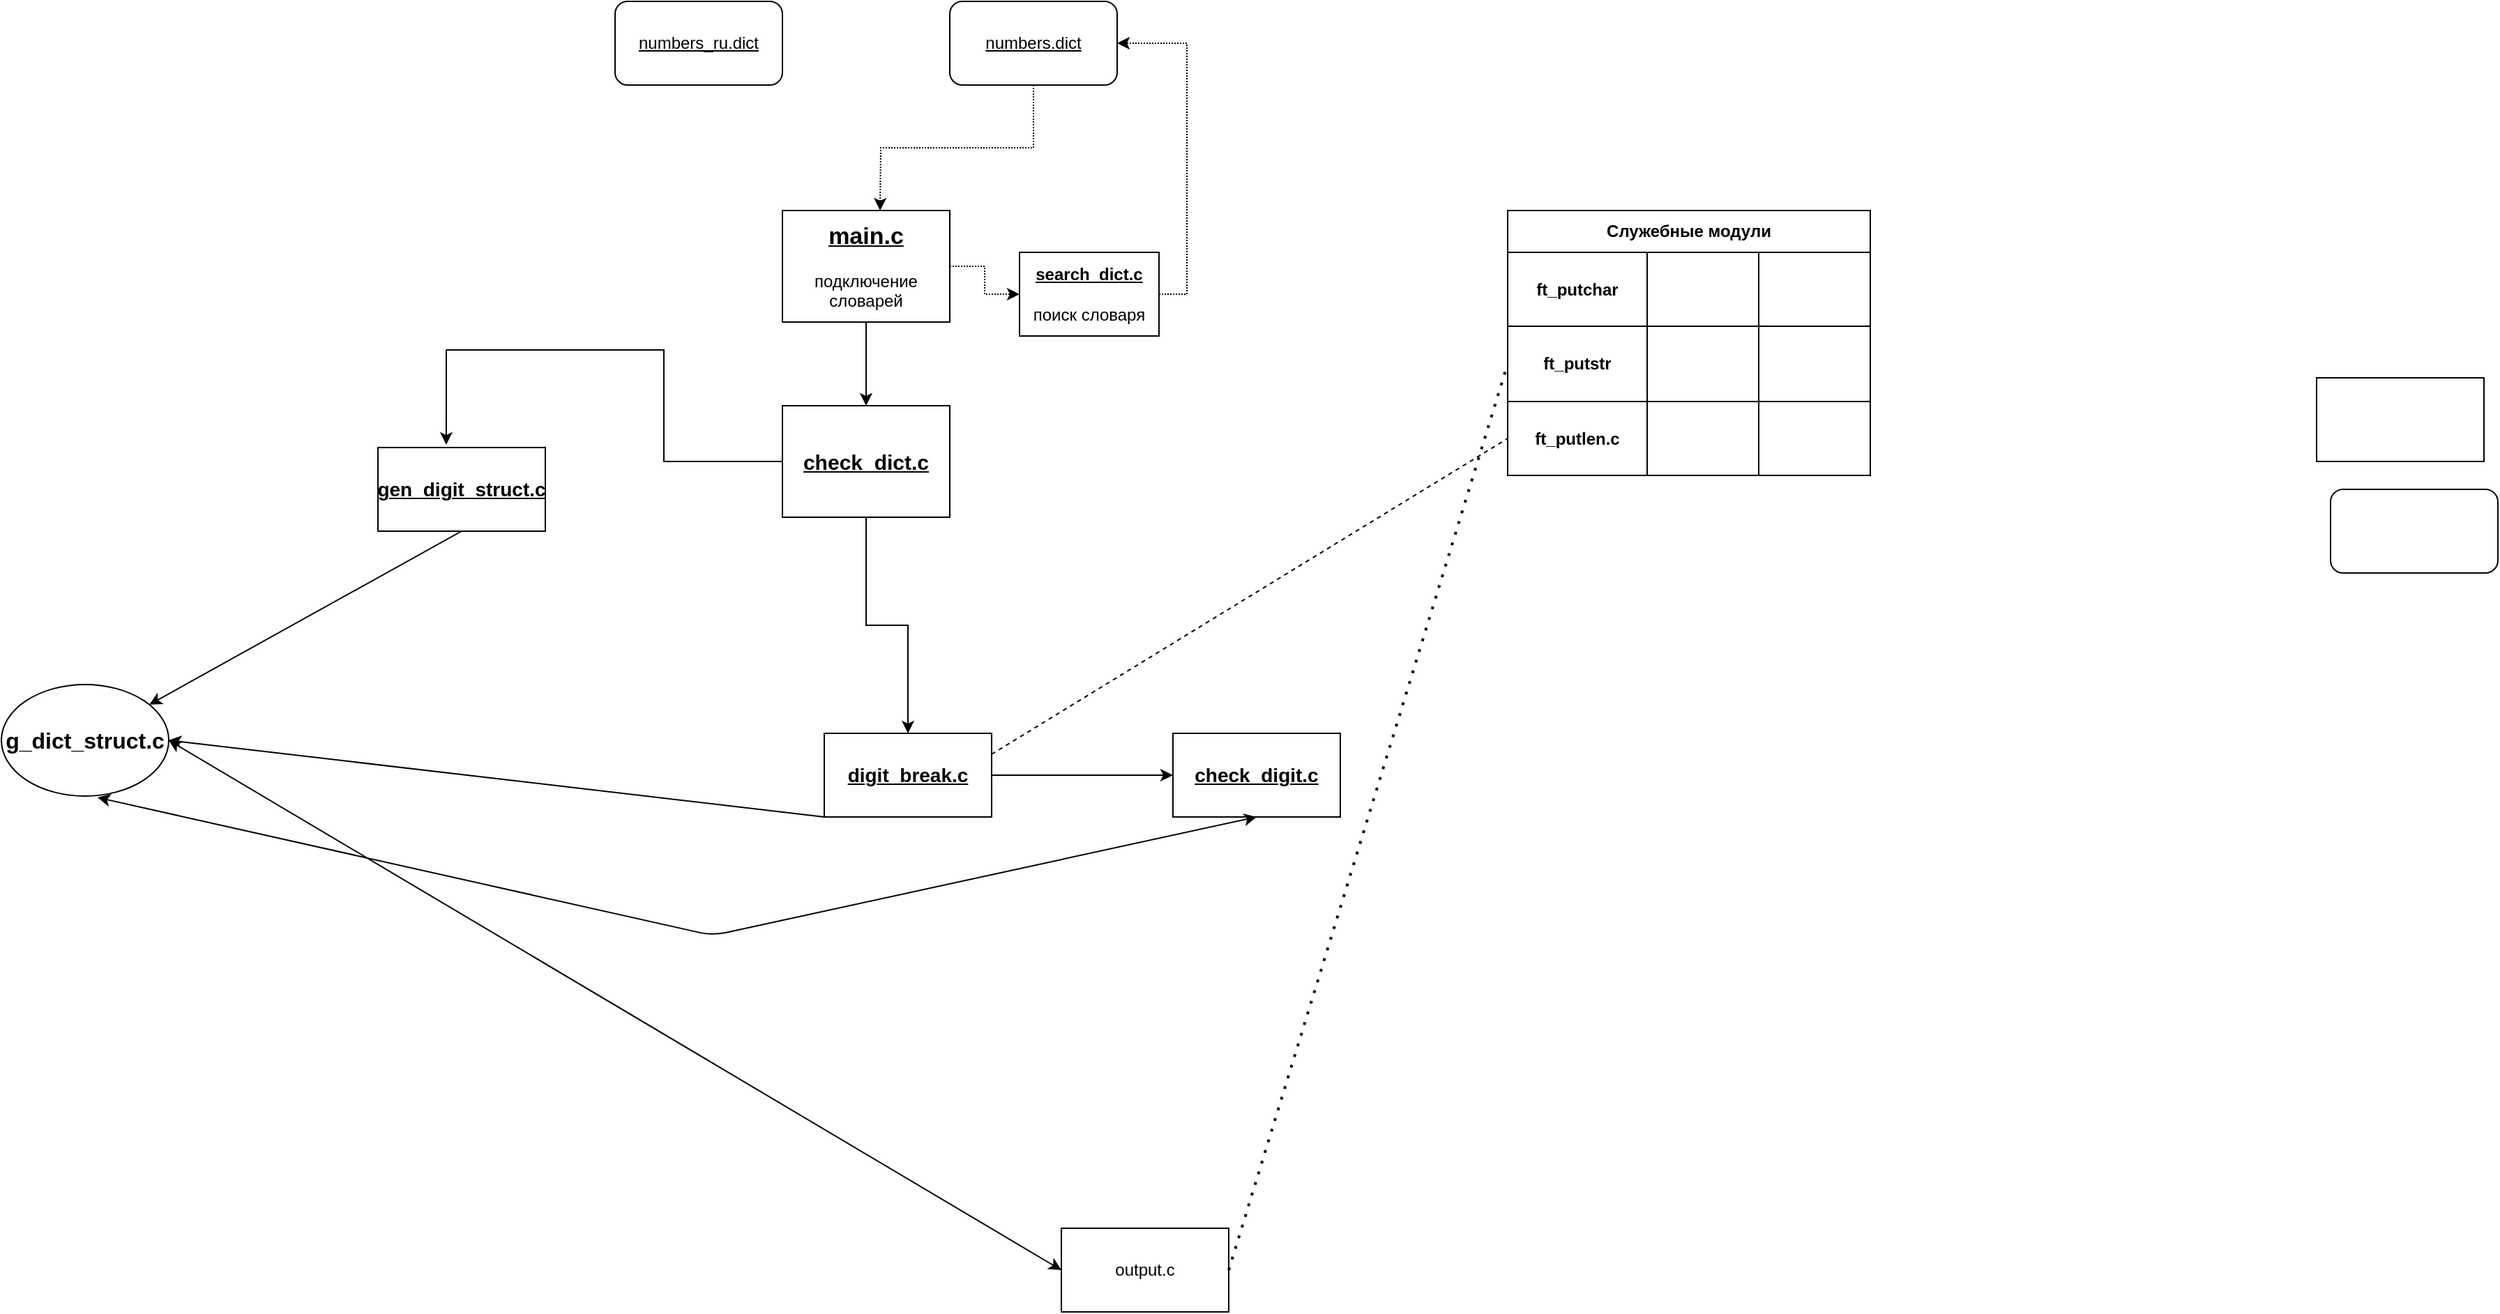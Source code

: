 <mxfile version="13.6.6" type="github">
  <diagram name="Page-1" id="efa7a0a1-bf9b-a30e-e6df-94a7791c09e9">
    <mxGraphModel dx="2892" dy="1067" grid="1" gridSize="10" guides="1" tooltips="1" connect="1" arrows="1" fold="1" page="1" pageScale="1" pageWidth="826" pageHeight="1169" background="#ffffff" math="0" shadow="0">
      <root>
        <mxCell id="0" />
        <mxCell id="1" parent="0" />
        <mxCell id="m28Sy5Jbz2A3yalMhefJ-157" style="edgeStyle=orthogonalEdgeStyle;rounded=0;orthogonalLoop=1;jettySize=auto;html=1;exitX=1;exitY=0.5;exitDx=0;exitDy=0;entryX=0;entryY=0.5;entryDx=0;entryDy=0;dashed=1;dashPattern=1 1;" parent="1" source="m28Sy5Jbz2A3yalMhefJ-114" target="m28Sy5Jbz2A3yalMhefJ-153" edge="1">
          <mxGeometry relative="1" as="geometry" />
        </mxCell>
        <mxCell id="m28Sy5Jbz2A3yalMhefJ-114" value="&lt;font&gt;&lt;b style=&quot;font-size: 17px&quot;&gt;&lt;u&gt;main.c&lt;br&gt;&lt;/u&gt;&lt;/b&gt;&lt;br&gt;&lt;font style=&quot;font-size: 12px&quot;&gt;подключение словарей&lt;/font&gt;&lt;br&gt;&lt;/font&gt;" style="rounded=0;whiteSpace=wrap;html=1;" parent="1" vertex="1">
          <mxGeometry x="360" y="180" width="120" height="80" as="geometry" />
        </mxCell>
        <mxCell id="m28Sy5Jbz2A3yalMhefJ-156" style="edgeStyle=orthogonalEdgeStyle;rounded=0;orthogonalLoop=1;jettySize=auto;html=1;exitX=0.5;exitY=1;exitDx=0;exitDy=0;dashed=1;dashPattern=1 1;" parent="1" source="m28Sy5Jbz2A3yalMhefJ-121" edge="1">
          <mxGeometry relative="1" as="geometry">
            <mxPoint x="430" y="180" as="targetPoint" />
          </mxGeometry>
        </mxCell>
        <mxCell id="m28Sy5Jbz2A3yalMhefJ-121" value="&lt;u&gt;numbers.dict&lt;/u&gt;" style="rounded=1;whiteSpace=wrap;html=1;" parent="1" vertex="1">
          <mxGeometry x="480" y="30" width="120" height="60" as="geometry" />
        </mxCell>
        <mxCell id="m28Sy5Jbz2A3yalMhefJ-138" value="Служебные модули" style="shape=table;html=1;whiteSpace=wrap;startSize=30;container=1;collapsible=0;childLayout=tableLayout;fontStyle=1;align=center;" parent="1" vertex="1">
          <mxGeometry x="880" y="180" width="260" height="190" as="geometry" />
        </mxCell>
        <mxCell id="m28Sy5Jbz2A3yalMhefJ-139" value="" style="shape=partialRectangle;html=1;whiteSpace=wrap;collapsible=0;dropTarget=0;pointerEvents=0;fillColor=none;top=0;left=0;bottom=0;right=0;points=[[0,0.5],[1,0.5]];portConstraint=eastwest;" parent="m28Sy5Jbz2A3yalMhefJ-138" vertex="1">
          <mxGeometry y="30" width="260" height="53" as="geometry" />
        </mxCell>
        <mxCell id="m28Sy5Jbz2A3yalMhefJ-140" value="&lt;b&gt;ft_putchar&lt;/b&gt;" style="shape=partialRectangle;html=1;whiteSpace=wrap;connectable=0;fillColor=none;top=0;left=0;bottom=0;right=0;overflow=hidden;" parent="m28Sy5Jbz2A3yalMhefJ-139" vertex="1">
          <mxGeometry width="100" height="53" as="geometry" />
        </mxCell>
        <mxCell id="m28Sy5Jbz2A3yalMhefJ-141" value="" style="shape=partialRectangle;html=1;whiteSpace=wrap;connectable=0;fillColor=none;top=0;left=0;bottom=0;right=0;overflow=hidden;" parent="m28Sy5Jbz2A3yalMhefJ-139" vertex="1">
          <mxGeometry x="100" width="80" height="53" as="geometry" />
        </mxCell>
        <mxCell id="m28Sy5Jbz2A3yalMhefJ-142" value="" style="shape=partialRectangle;html=1;whiteSpace=wrap;connectable=0;fillColor=none;top=0;left=0;bottom=0;right=0;overflow=hidden;" parent="m28Sy5Jbz2A3yalMhefJ-139" vertex="1">
          <mxGeometry x="180" width="80" height="53" as="geometry" />
        </mxCell>
        <mxCell id="m28Sy5Jbz2A3yalMhefJ-143" value="" style="shape=partialRectangle;html=1;whiteSpace=wrap;collapsible=0;dropTarget=0;pointerEvents=0;fillColor=none;top=0;left=0;bottom=0;right=0;points=[[0,0.5],[1,0.5]];portConstraint=eastwest;" parent="m28Sy5Jbz2A3yalMhefJ-138" vertex="1">
          <mxGeometry y="83" width="260" height="54" as="geometry" />
        </mxCell>
        <mxCell id="m28Sy5Jbz2A3yalMhefJ-144" value="&lt;b&gt;ft_putstr&lt;/b&gt;" style="shape=partialRectangle;html=1;whiteSpace=wrap;connectable=0;fillColor=none;top=0;left=0;bottom=0;right=0;overflow=hidden;" parent="m28Sy5Jbz2A3yalMhefJ-143" vertex="1">
          <mxGeometry width="100" height="54" as="geometry" />
        </mxCell>
        <mxCell id="m28Sy5Jbz2A3yalMhefJ-145" value="" style="shape=partialRectangle;html=1;whiteSpace=wrap;connectable=0;fillColor=none;top=0;left=0;bottom=0;right=0;overflow=hidden;" parent="m28Sy5Jbz2A3yalMhefJ-143" vertex="1">
          <mxGeometry x="100" width="80" height="54" as="geometry" />
        </mxCell>
        <mxCell id="m28Sy5Jbz2A3yalMhefJ-146" value="" style="shape=partialRectangle;html=1;whiteSpace=wrap;connectable=0;fillColor=none;top=0;left=0;bottom=0;right=0;overflow=hidden;" parent="m28Sy5Jbz2A3yalMhefJ-143" vertex="1">
          <mxGeometry x="180" width="80" height="54" as="geometry" />
        </mxCell>
        <mxCell id="m28Sy5Jbz2A3yalMhefJ-147" value="" style="shape=partialRectangle;html=1;whiteSpace=wrap;collapsible=0;dropTarget=0;pointerEvents=0;fillColor=none;top=0;left=0;bottom=0;right=0;points=[[0,0.5],[1,0.5]];portConstraint=eastwest;" parent="m28Sy5Jbz2A3yalMhefJ-138" vertex="1">
          <mxGeometry y="137" width="260" height="53" as="geometry" />
        </mxCell>
        <mxCell id="m28Sy5Jbz2A3yalMhefJ-148" value="&lt;b&gt;ft_putlen.c&lt;/b&gt;" style="shape=partialRectangle;html=1;whiteSpace=wrap;connectable=0;fillColor=none;top=0;left=0;bottom=0;right=0;overflow=hidden;" parent="m28Sy5Jbz2A3yalMhefJ-147" vertex="1">
          <mxGeometry width="100" height="53" as="geometry" />
        </mxCell>
        <mxCell id="m28Sy5Jbz2A3yalMhefJ-149" value="" style="shape=partialRectangle;html=1;whiteSpace=wrap;connectable=0;fillColor=none;top=0;left=0;bottom=0;right=0;overflow=hidden;" parent="m28Sy5Jbz2A3yalMhefJ-147" vertex="1">
          <mxGeometry x="100" width="80" height="53" as="geometry" />
        </mxCell>
        <mxCell id="m28Sy5Jbz2A3yalMhefJ-150" value="" style="shape=partialRectangle;html=1;whiteSpace=wrap;connectable=0;fillColor=none;top=0;left=0;bottom=0;right=0;overflow=hidden;" parent="m28Sy5Jbz2A3yalMhefJ-147" vertex="1">
          <mxGeometry x="180" width="80" height="53" as="geometry" />
        </mxCell>
        <mxCell id="m28Sy5Jbz2A3yalMhefJ-151" value="" style="endArrow=classic;html=1;exitX=0.5;exitY=1;exitDx=0;exitDy=0;entryX=0.5;entryY=0;entryDx=0;entryDy=0;" parent="1" source="m28Sy5Jbz2A3yalMhefJ-114" target="m28Sy5Jbz2A3yalMhefJ-152" edge="1">
          <mxGeometry width="50" height="50" relative="1" as="geometry">
            <mxPoint x="930" y="520" as="sourcePoint" />
            <mxPoint x="320" y="320" as="targetPoint" />
          </mxGeometry>
        </mxCell>
        <mxCell id="xVQLuETOOPHaf0KC1oCQ-1" style="edgeStyle=orthogonalEdgeStyle;rounded=0;orthogonalLoop=1;jettySize=auto;html=1;entryX=0.408;entryY=-0.033;entryDx=0;entryDy=0;entryPerimeter=0;exitX=0;exitY=0.5;exitDx=0;exitDy=0;" edge="1" parent="1" source="m28Sy5Jbz2A3yalMhefJ-152" target="xVQLuETOOPHaf0KC1oCQ-10">
          <mxGeometry relative="1" as="geometry">
            <mxPoint x="240" y="560" as="targetPoint" />
            <mxPoint x="350" y="350" as="sourcePoint" />
            <Array as="points">
              <mxPoint x="275" y="360" />
              <mxPoint x="275" y="280" />
              <mxPoint x="119" y="280" />
            </Array>
          </mxGeometry>
        </mxCell>
        <mxCell id="xVQLuETOOPHaf0KC1oCQ-12" style="edgeStyle=orthogonalEdgeStyle;rounded=0;orthogonalLoop=1;jettySize=auto;html=1;exitX=0.5;exitY=1;exitDx=0;exitDy=0;entryX=0.5;entryY=0;entryDx=0;entryDy=0;" edge="1" parent="1" source="m28Sy5Jbz2A3yalMhefJ-152" target="xVQLuETOOPHaf0KC1oCQ-2">
          <mxGeometry relative="1" as="geometry" />
        </mxCell>
        <mxCell id="m28Sy5Jbz2A3yalMhefJ-152" value="&lt;u&gt;&lt;b&gt;&lt;font style=&quot;font-size: 15px&quot;&gt;check_dict.c&lt;/font&gt;&lt;/b&gt;&lt;/u&gt;" style="rounded=0;whiteSpace=wrap;html=1;" parent="1" vertex="1">
          <mxGeometry x="360" y="320" width="120" height="80" as="geometry" />
        </mxCell>
        <mxCell id="m28Sy5Jbz2A3yalMhefJ-158" style="edgeStyle=orthogonalEdgeStyle;rounded=0;orthogonalLoop=1;jettySize=auto;html=1;exitX=1;exitY=0.5;exitDx=0;exitDy=0;entryX=1;entryY=0.5;entryDx=0;entryDy=0;dashed=1;dashPattern=1 1;" parent="1" source="m28Sy5Jbz2A3yalMhefJ-153" target="m28Sy5Jbz2A3yalMhefJ-121" edge="1">
          <mxGeometry relative="1" as="geometry" />
        </mxCell>
        <mxCell id="m28Sy5Jbz2A3yalMhefJ-153" value="&lt;u style=&quot;font-weight: bold&quot;&gt;search_dict.c&lt;/u&gt;&lt;br&gt;&lt;br&gt;поиск словаря" style="rounded=0;whiteSpace=wrap;html=1;" parent="1" vertex="1">
          <mxGeometry x="530" y="210" width="100" height="60" as="geometry" />
        </mxCell>
        <mxCell id="m28Sy5Jbz2A3yalMhefJ-159" value="" style="rounded=1;whiteSpace=wrap;html=1;" parent="1" vertex="1">
          <mxGeometry x="1470" y="380" width="120" height="60" as="geometry" />
        </mxCell>
        <mxCell id="m28Sy5Jbz2A3yalMhefJ-160" value="&lt;u&gt;numbers_ru.dict&lt;/u&gt;" style="rounded=1;whiteSpace=wrap;html=1;" parent="1" vertex="1">
          <mxGeometry x="240" y="30" width="120" height="60" as="geometry" />
        </mxCell>
        <mxCell id="xVQLuETOOPHaf0KC1oCQ-24" style="edgeStyle=orthogonalEdgeStyle;rounded=0;orthogonalLoop=1;jettySize=auto;html=1;exitX=1;exitY=0.5;exitDx=0;exitDy=0;entryX=0;entryY=0.5;entryDx=0;entryDy=0;" edge="1" parent="1" source="xVQLuETOOPHaf0KC1oCQ-2" target="xVQLuETOOPHaf0KC1oCQ-4">
          <mxGeometry relative="1" as="geometry" />
        </mxCell>
        <mxCell id="xVQLuETOOPHaf0KC1oCQ-2" value="&lt;b&gt;&lt;u&gt;&lt;font style=&quot;font-size: 14px&quot;&gt;digit_break.c&lt;/font&gt;&lt;/u&gt;&lt;/b&gt;" style="rounded=0;whiteSpace=wrap;html=1;" vertex="1" parent="1">
          <mxGeometry x="390" y="555" width="120" height="60" as="geometry" />
        </mxCell>
        <mxCell id="xVQLuETOOPHaf0KC1oCQ-4" value="&lt;b&gt;&lt;u&gt;&lt;font style=&quot;font-size: 14px&quot;&gt;check_digit.c&lt;/font&gt;&lt;/u&gt;&lt;/b&gt;" style="rounded=0;whiteSpace=wrap;html=1;" vertex="1" parent="1">
          <mxGeometry x="640" y="555" width="120" height="60" as="geometry" />
        </mxCell>
        <mxCell id="xVQLuETOOPHaf0KC1oCQ-8" value="output.c" style="rounded=0;whiteSpace=wrap;html=1;" vertex="1" parent="1">
          <mxGeometry x="560" y="910" width="120" height="60" as="geometry" />
        </mxCell>
        <mxCell id="xVQLuETOOPHaf0KC1oCQ-9" value="" style="rounded=0;whiteSpace=wrap;html=1;" vertex="1" parent="1">
          <mxGeometry x="1460" y="300" width="120" height="60" as="geometry" />
        </mxCell>
        <mxCell id="xVQLuETOOPHaf0KC1oCQ-10" value="&lt;b&gt;&lt;u&gt;&lt;font style=&quot;font-size: 14px&quot;&gt;gen_digit_struct.c&lt;/font&gt;&lt;/u&gt;&lt;/b&gt;" style="rounded=0;whiteSpace=wrap;html=1;" vertex="1" parent="1">
          <mxGeometry x="70" y="350" width="120" height="60" as="geometry" />
        </mxCell>
        <mxCell id="xVQLuETOOPHaf0KC1oCQ-14" value="" style="endArrow=none;dashed=1;html=1;dashPattern=1 3;strokeWidth=2;exitX=1;exitY=0.5;exitDx=0;exitDy=0;entryX=0;entryY=0.5;entryDx=0;entryDy=0;" edge="1" parent="1" source="xVQLuETOOPHaf0KC1oCQ-8" target="m28Sy5Jbz2A3yalMhefJ-143">
          <mxGeometry width="50" height="50" relative="1" as="geometry">
            <mxPoint x="800" y="490" as="sourcePoint" />
            <mxPoint x="850" y="440" as="targetPoint" />
          </mxGeometry>
        </mxCell>
        <mxCell id="xVQLuETOOPHaf0KC1oCQ-15" value="" style="endArrow=none;dashed=1;html=1;entryX=0;entryY=0.5;entryDx=0;entryDy=0;exitX=1;exitY=0.25;exitDx=0;exitDy=0;" edge="1" parent="1" source="xVQLuETOOPHaf0KC1oCQ-2" target="m28Sy5Jbz2A3yalMhefJ-147">
          <mxGeometry width="50" height="50" relative="1" as="geometry">
            <mxPoint x="800" y="490" as="sourcePoint" />
            <mxPoint x="850" y="440" as="targetPoint" />
          </mxGeometry>
        </mxCell>
        <mxCell id="xVQLuETOOPHaf0KC1oCQ-17" value="" style="endArrow=classic;html=1;exitX=0.5;exitY=1;exitDx=0;exitDy=0;" edge="1" parent="1" source="xVQLuETOOPHaf0KC1oCQ-10" target="xVQLuETOOPHaf0KC1oCQ-18">
          <mxGeometry width="50" height="50" relative="1" as="geometry">
            <mxPoint x="800" y="490" as="sourcePoint" />
            <mxPoint x="130" y="520" as="targetPoint" />
          </mxGeometry>
        </mxCell>
        <mxCell id="xVQLuETOOPHaf0KC1oCQ-18" value="&lt;b&gt;&lt;font style=&quot;font-size: 16px&quot;&gt;g_dict_struct.c&lt;/font&gt;&lt;/b&gt;" style="ellipse;whiteSpace=wrap;html=1;" vertex="1" parent="1">
          <mxGeometry x="-200" y="520" width="120" height="80" as="geometry" />
        </mxCell>
        <mxCell id="xVQLuETOOPHaf0KC1oCQ-20" value="" style="endArrow=classic;startArrow=classic;html=1;exitX=1;exitY=0.5;exitDx=0;exitDy=0;entryX=0;entryY=0.5;entryDx=0;entryDy=0;" edge="1" parent="1" source="xVQLuETOOPHaf0KC1oCQ-18" target="xVQLuETOOPHaf0KC1oCQ-8">
          <mxGeometry width="50" height="50" relative="1" as="geometry">
            <mxPoint x="-140" y="610" as="sourcePoint" />
            <mxPoint x="380" y="690" as="targetPoint" />
          </mxGeometry>
        </mxCell>
        <mxCell id="xVQLuETOOPHaf0KC1oCQ-22" value="" style="endArrow=classic;html=1;exitX=0;exitY=1;exitDx=0;exitDy=0;" edge="1" parent="1" source="xVQLuETOOPHaf0KC1oCQ-2">
          <mxGeometry width="50" height="50" relative="1" as="geometry">
            <mxPoint x="-130" y="610" as="sourcePoint" />
            <mxPoint x="-80" y="560" as="targetPoint" />
          </mxGeometry>
        </mxCell>
        <mxCell id="xVQLuETOOPHaf0KC1oCQ-23" style="edgeStyle=orthogonalEdgeStyle;rounded=0;orthogonalLoop=1;jettySize=auto;html=1;exitX=0.5;exitY=1;exitDx=0;exitDy=0;" edge="1" parent="1" source="xVQLuETOOPHaf0KC1oCQ-4" target="xVQLuETOOPHaf0KC1oCQ-4">
          <mxGeometry relative="1" as="geometry" />
        </mxCell>
        <mxCell id="xVQLuETOOPHaf0KC1oCQ-28" value="" style="endArrow=classic;startArrow=classic;html=1;exitX=0.5;exitY=1;exitDx=0;exitDy=0;entryX=0.575;entryY=1.013;entryDx=0;entryDy=0;entryPerimeter=0;" edge="1" parent="1" source="xVQLuETOOPHaf0KC1oCQ-4" target="xVQLuETOOPHaf0KC1oCQ-18">
          <mxGeometry width="50" height="50" relative="1" as="geometry">
            <mxPoint x="710" y="490" as="sourcePoint" />
            <mxPoint x="760" y="440" as="targetPoint" />
            <Array as="points">
              <mxPoint x="310" y="700" />
            </Array>
          </mxGeometry>
        </mxCell>
      </root>
    </mxGraphModel>
  </diagram>
</mxfile>
